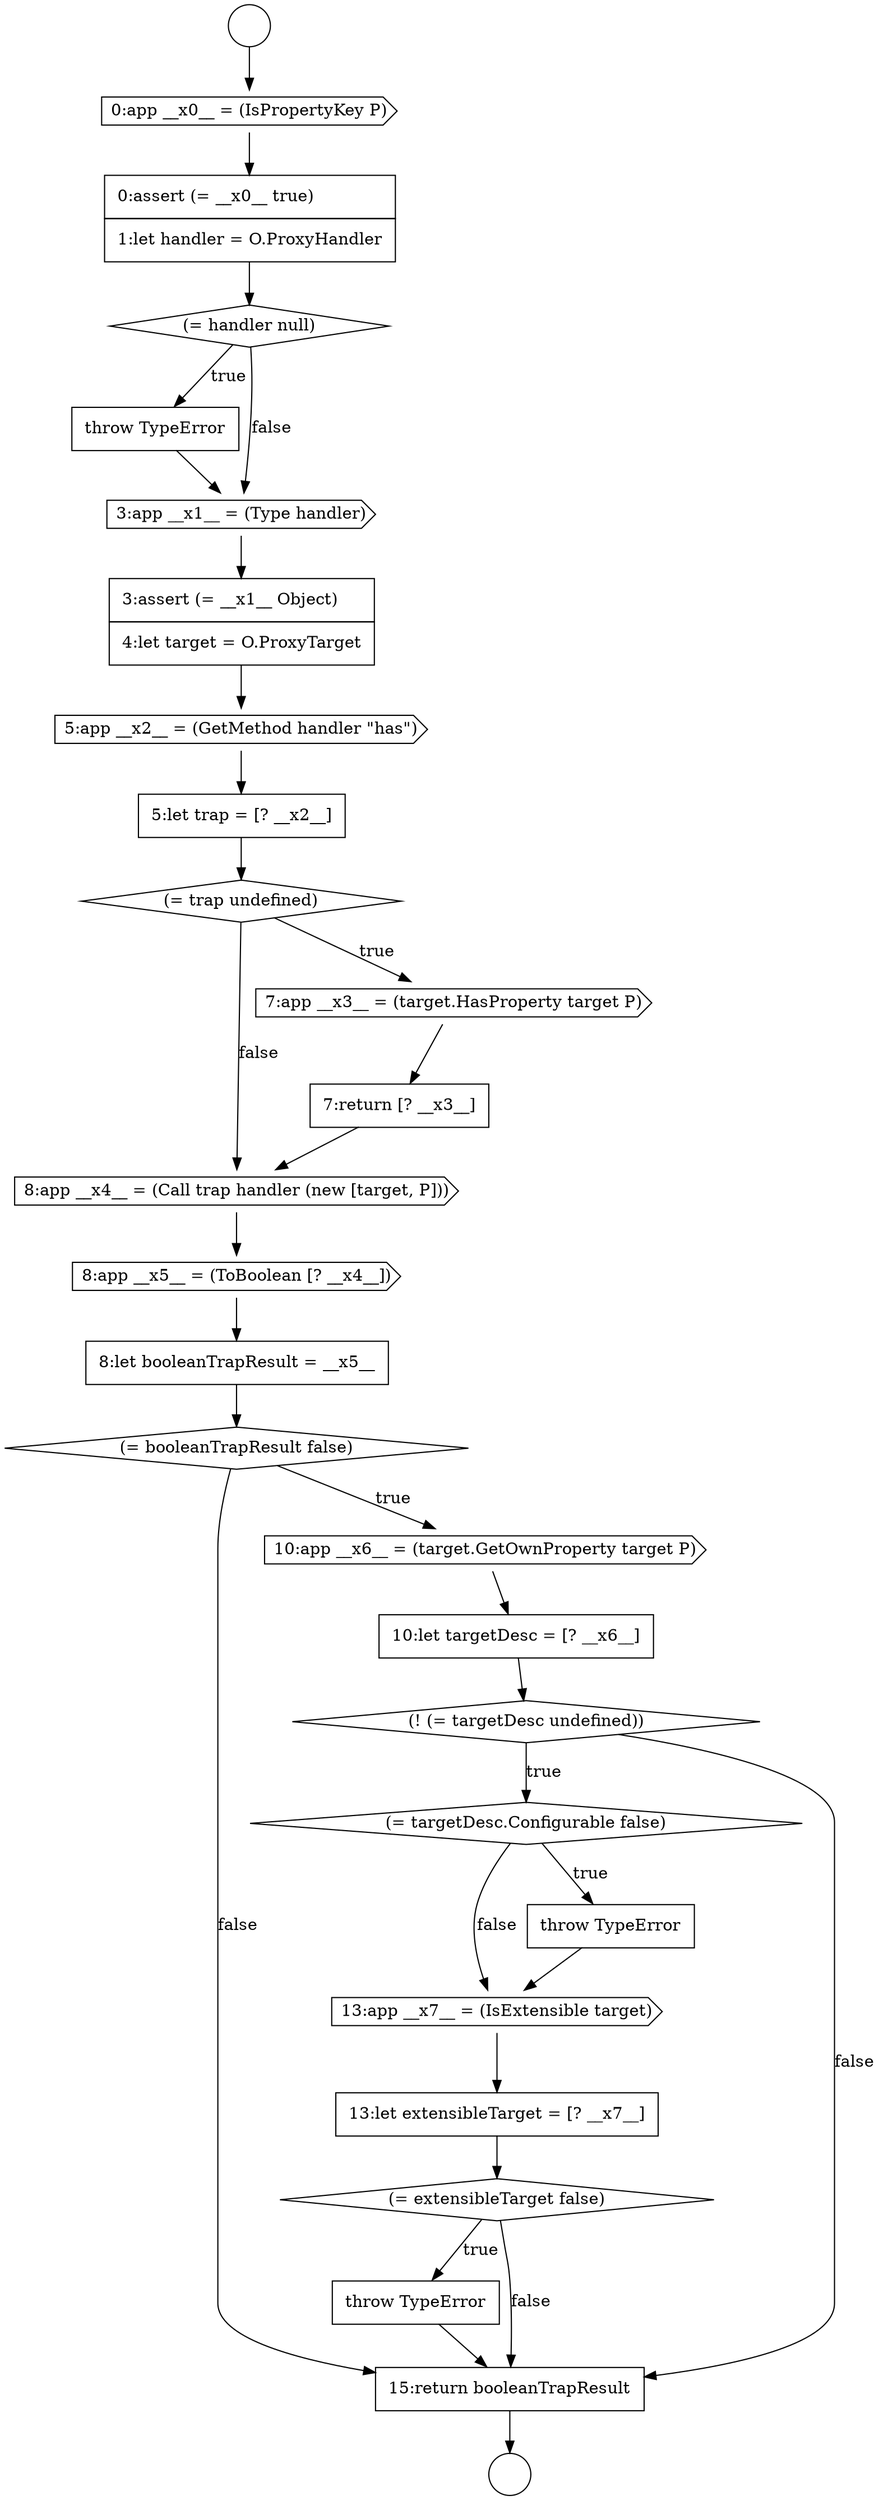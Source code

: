 digraph {
  node3040 [shape=diamond, label=<<font color="black">(= booleanTrapResult false)</font>> color="black" fillcolor="white" style=filled]
  node3036 [shape=none, margin=0, label=<<font color="black">
    <table border="0" cellborder="1" cellspacing="0" cellpadding="10">
      <tr><td align="left">7:return [? __x3__]</td></tr>
    </table>
  </font>> color="black" fillcolor="white" style=filled]
  node3037 [shape=cds, label=<<font color="black">8:app __x4__ = (Call trap handler (new [target, P]))</font>> color="black" fillcolor="white" style=filled]
  node3032 [shape=cds, label=<<font color="black">5:app __x2__ = (GetMethod handler &quot;has&quot;)</font>> color="black" fillcolor="white" style=filled]
  node3042 [shape=none, margin=0, label=<<font color="black">
    <table border="0" cellborder="1" cellspacing="0" cellpadding="10">
      <tr><td align="left">10:let targetDesc = [? __x6__]</td></tr>
    </table>
  </font>> color="black" fillcolor="white" style=filled]
  node3038 [shape=cds, label=<<font color="black">8:app __x5__ = (ToBoolean [? __x4__])</font>> color="black" fillcolor="white" style=filled]
  node3024 [shape=circle label=" " color="black" fillcolor="white" style=filled]
  node3039 [shape=none, margin=0, label=<<font color="black">
    <table border="0" cellborder="1" cellspacing="0" cellpadding="10">
      <tr><td align="left">8:let booleanTrapResult = __x5__</td></tr>
    </table>
  </font>> color="black" fillcolor="white" style=filled]
  node3025 [shape=circle label=" " color="black" fillcolor="white" style=filled]
  node3049 [shape=none, margin=0, label=<<font color="black">
    <table border="0" cellborder="1" cellspacing="0" cellpadding="10">
      <tr><td align="left">throw TypeError</td></tr>
    </table>
  </font>> color="black" fillcolor="white" style=filled]
  node3044 [shape=diamond, label=<<font color="black">(= targetDesc.Configurable false)</font>> color="black" fillcolor="white" style=filled]
  node3029 [shape=none, margin=0, label=<<font color="black">
    <table border="0" cellborder="1" cellspacing="0" cellpadding="10">
      <tr><td align="left">throw TypeError</td></tr>
    </table>
  </font>> color="black" fillcolor="white" style=filled]
  node3046 [shape=cds, label=<<font color="black">13:app __x7__ = (IsExtensible target)</font>> color="black" fillcolor="white" style=filled]
  node3043 [shape=diamond, label=<<font color="black">(! (= targetDesc undefined))</font>> color="black" fillcolor="white" style=filled]
  node3033 [shape=none, margin=0, label=<<font color="black">
    <table border="0" cellborder="1" cellspacing="0" cellpadding="10">
      <tr><td align="left">5:let trap = [? __x2__]</td></tr>
    </table>
  </font>> color="black" fillcolor="white" style=filled]
  node3028 [shape=diamond, label=<<font color="black">(= handler null)</font>> color="black" fillcolor="white" style=filled]
  node3050 [shape=none, margin=0, label=<<font color="black">
    <table border="0" cellborder="1" cellspacing="0" cellpadding="10">
      <tr><td align="left">15:return booleanTrapResult</td></tr>
    </table>
  </font>> color="black" fillcolor="white" style=filled]
  node3027 [shape=none, margin=0, label=<<font color="black">
    <table border="0" cellborder="1" cellspacing="0" cellpadding="10">
      <tr><td align="left">0:assert (= __x0__ true)</td></tr>
      <tr><td align="left">1:let handler = O.ProxyHandler</td></tr>
    </table>
  </font>> color="black" fillcolor="white" style=filled]
  node3034 [shape=diamond, label=<<font color="black">(= trap undefined)</font>> color="black" fillcolor="white" style=filled]
  node3031 [shape=none, margin=0, label=<<font color="black">
    <table border="0" cellborder="1" cellspacing="0" cellpadding="10">
      <tr><td align="left">3:assert (= __x1__ Object)</td></tr>
      <tr><td align="left">4:let target = O.ProxyTarget</td></tr>
    </table>
  </font>> color="black" fillcolor="white" style=filled]
  node3048 [shape=diamond, label=<<font color="black">(= extensibleTarget false)</font>> color="black" fillcolor="white" style=filled]
  node3026 [shape=cds, label=<<font color="black">0:app __x0__ = (IsPropertyKey P)</font>> color="black" fillcolor="white" style=filled]
  node3041 [shape=cds, label=<<font color="black">10:app __x6__ = (target.GetOwnProperty target P)</font>> color="black" fillcolor="white" style=filled]
  node3030 [shape=cds, label=<<font color="black">3:app __x1__ = (Type handler)</font>> color="black" fillcolor="white" style=filled]
  node3045 [shape=none, margin=0, label=<<font color="black">
    <table border="0" cellborder="1" cellspacing="0" cellpadding="10">
      <tr><td align="left">throw TypeError</td></tr>
    </table>
  </font>> color="black" fillcolor="white" style=filled]
  node3047 [shape=none, margin=0, label=<<font color="black">
    <table border="0" cellborder="1" cellspacing="0" cellpadding="10">
      <tr><td align="left">13:let extensibleTarget = [? __x7__]</td></tr>
    </table>
  </font>> color="black" fillcolor="white" style=filled]
  node3035 [shape=cds, label=<<font color="black">7:app __x3__ = (target.HasProperty target P)</font>> color="black" fillcolor="white" style=filled]
  node3041 -> node3042 [ color="black"]
  node3040 -> node3041 [label=<<font color="black">true</font>> color="black"]
  node3040 -> node3050 [label=<<font color="black">false</font>> color="black"]
  node3033 -> node3034 [ color="black"]
  node3043 -> node3044 [label=<<font color="black">true</font>> color="black"]
  node3043 -> node3050 [label=<<font color="black">false</font>> color="black"]
  node3034 -> node3035 [label=<<font color="black">true</font>> color="black"]
  node3034 -> node3037 [label=<<font color="black">false</font>> color="black"]
  node3031 -> node3032 [ color="black"]
  node3029 -> node3030 [ color="black"]
  node3039 -> node3040 [ color="black"]
  node3046 -> node3047 [ color="black"]
  node3030 -> node3031 [ color="black"]
  node3042 -> node3043 [ color="black"]
  node3024 -> node3026 [ color="black"]
  node3048 -> node3049 [label=<<font color="black">true</font>> color="black"]
  node3048 -> node3050 [label=<<font color="black">false</font>> color="black"]
  node3044 -> node3045 [label=<<font color="black">true</font>> color="black"]
  node3044 -> node3046 [label=<<font color="black">false</font>> color="black"]
  node3038 -> node3039 [ color="black"]
  node3026 -> node3027 [ color="black"]
  node3028 -> node3029 [label=<<font color="black">true</font>> color="black"]
  node3028 -> node3030 [label=<<font color="black">false</font>> color="black"]
  node3035 -> node3036 [ color="black"]
  node3037 -> node3038 [ color="black"]
  node3049 -> node3050 [ color="black"]
  node3032 -> node3033 [ color="black"]
  node3036 -> node3037 [ color="black"]
  node3050 -> node3025 [ color="black"]
  node3045 -> node3046 [ color="black"]
  node3047 -> node3048 [ color="black"]
  node3027 -> node3028 [ color="black"]
}
